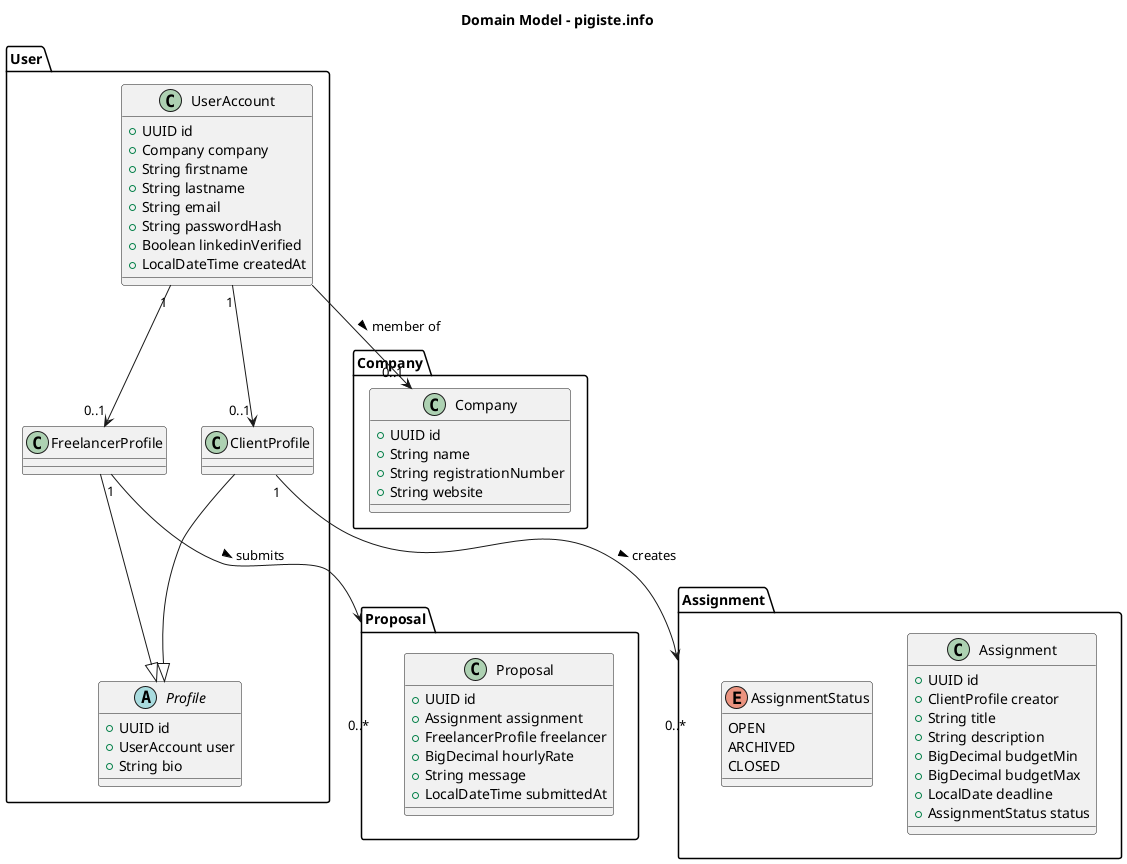 @startuml
title Domain Model – pigiste.info

package "User" {
    class UserAccount {
        +UUID id
        +Company company
        +String firstname
        +String lastname
        +String email
        +String passwordHash
        +Boolean linkedinVerified
        +LocalDateTime createdAt
    }

    abstract class Profile {
        +UUID id
        +UserAccount user
        +String bio
    }

    class FreelancerProfile {
    }

    class ClientProfile {
    }

    FreelancerProfile --|> Profile
    ClientProfile --|> Profile
}

package "Company" {
    class Company {
        +UUID id
        +String name
        +String registrationNumber
        +String website
    }

    UserAccount --> "0..1" Company : member of >
}

package "Assignment" {
    class Assignment {
        +UUID id
        +ClientProfile creator
        +String title
        +String description
        +BigDecimal budgetMin
        +BigDecimal budgetMax
        +LocalDate deadline
        +AssignmentStatus status
    }

    enum AssignmentStatus {
        OPEN
        ARCHIVED
        CLOSED
    }
}

package "Proposal" {
    class Proposal {
        +UUID id
        +Assignment assignment
        +FreelancerProfile freelancer
        +BigDecimal hourlyRate
        +String message
        +LocalDateTime submittedAt
    }
}

UserAccount "1" --> "0..1" ClientProfile
UserAccount "1" --> "0..1" FreelancerProfile
ClientProfile "1" --> "0..*" Assignment : creates >
FreelancerProfile "1" --> "0..*" Proposal : submits >

@enduml
